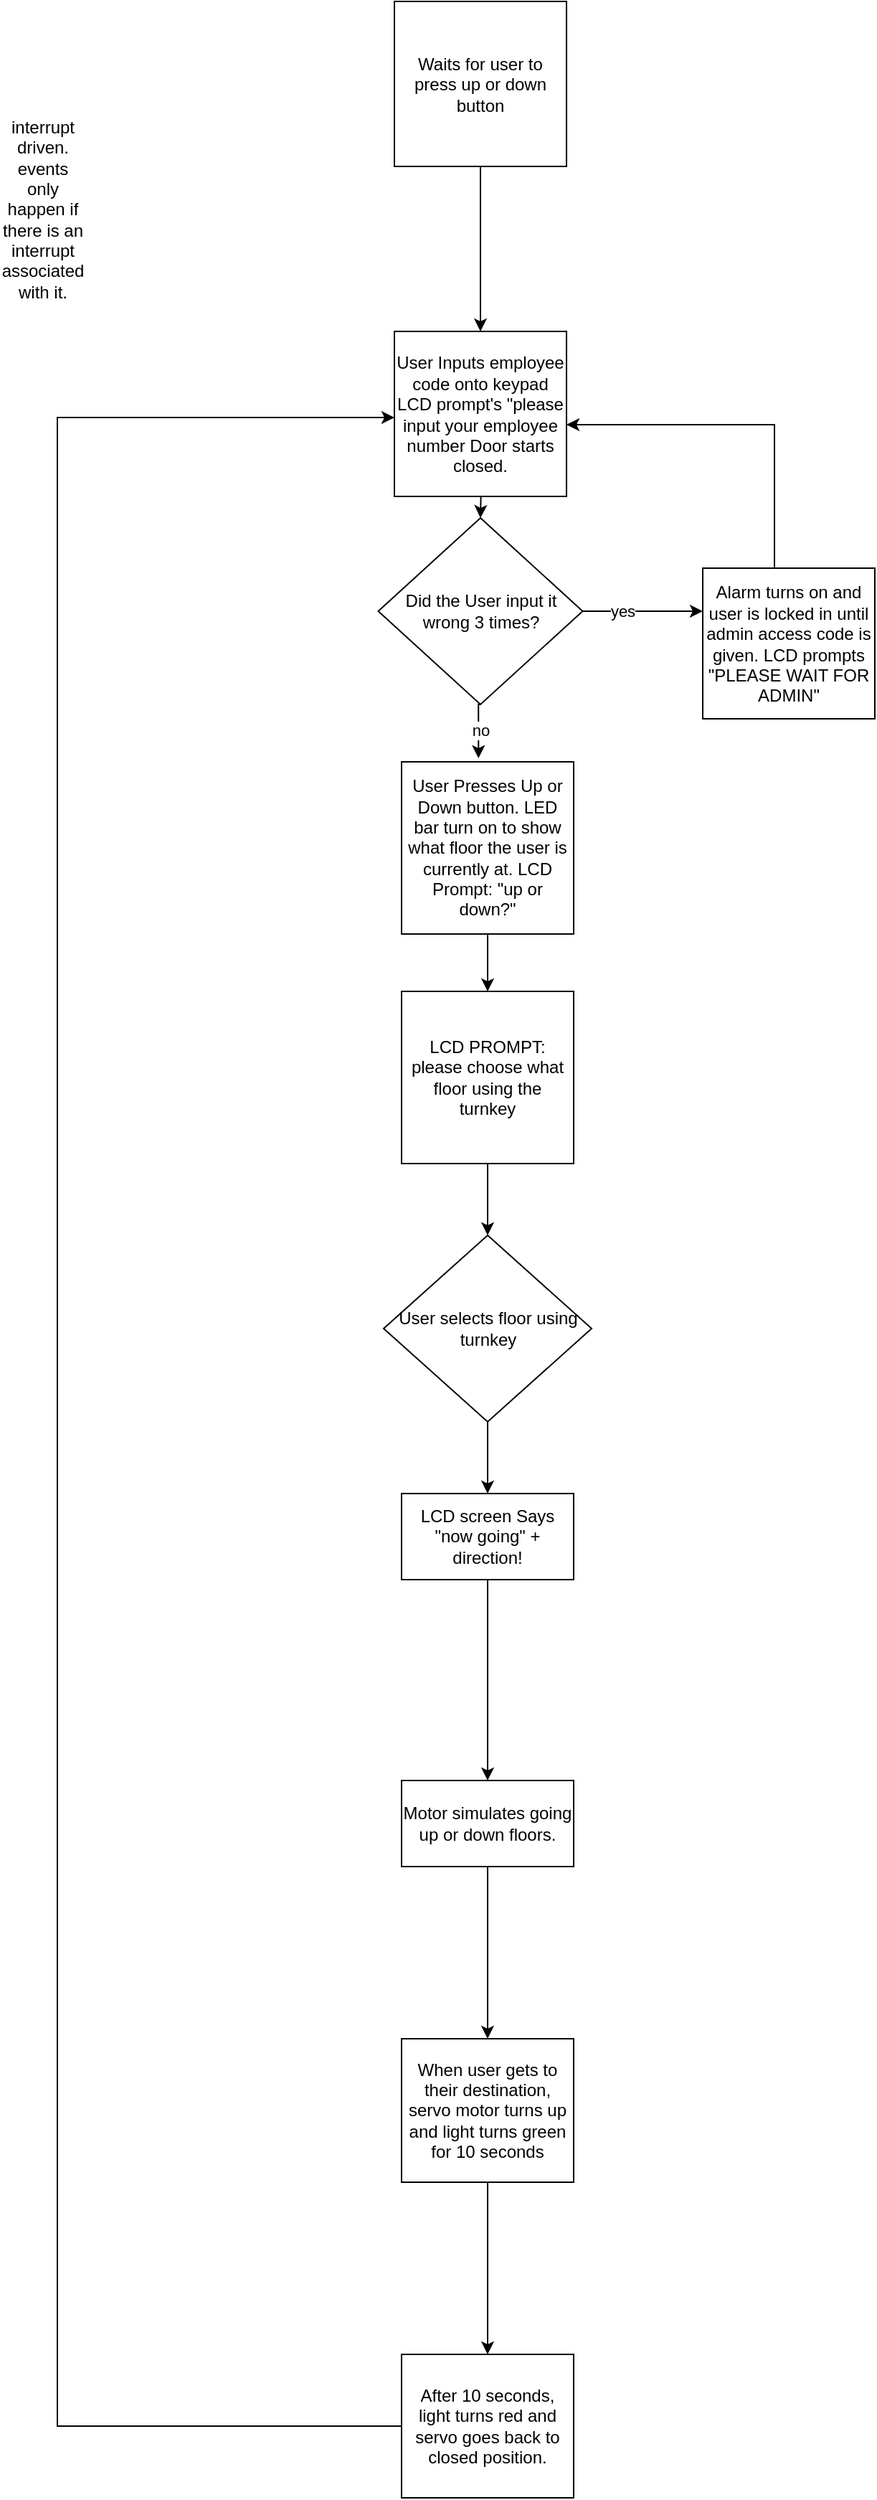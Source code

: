 <mxfile version="26.3.0">
  <diagram name="Page-1" id="RYwiJerEr7neYNAR1BZN">
    <mxGraphModel dx="1106" dy="1655" grid="1" gridSize="10" guides="1" tooltips="1" connect="1" arrows="1" fold="1" page="1" pageScale="1" pageWidth="850" pageHeight="1100" math="0" shadow="0">
      <root>
        <mxCell id="0" />
        <mxCell id="1" parent="0" />
        <mxCell id="fW85EFeijCsHItw4bJKT-2" style="edgeStyle=orthogonalEdgeStyle;rounded=0;orthogonalLoop=1;jettySize=auto;html=1;entryX=0.5;entryY=0;entryDx=0;entryDy=0;" parent="1" source="fW85EFeijCsHItw4bJKT-1" edge="1">
          <mxGeometry relative="1" as="geometry">
            <mxPoint x="490" y="350" as="targetPoint" />
            <Array as="points">
              <mxPoint x="490" y="340" />
              <mxPoint x="490" y="340" />
            </Array>
          </mxGeometry>
        </mxCell>
        <mxCell id="fW85EFeijCsHItw4bJKT-26" value="" style="edgeStyle=orthogonalEdgeStyle;rounded=0;orthogonalLoop=1;jettySize=auto;html=1;" parent="1" source="fW85EFeijCsHItw4bJKT-1" target="fW85EFeijCsHItw4bJKT-25" edge="1">
          <mxGeometry relative="1" as="geometry" />
        </mxCell>
        <mxCell id="fW85EFeijCsHItw4bJKT-1" value="&lt;div&gt;User Presses Up or Down button. LED bar turn on to show what floor the user is currently at. LCD Prompt: &quot;up or down?&quot;&lt;/div&gt;" style="rounded=0;whiteSpace=wrap;html=1;" parent="1" vertex="1">
          <mxGeometry x="430" y="270" width="120" height="120" as="geometry" />
        </mxCell>
        <mxCell id="fW85EFeijCsHItw4bJKT-10" style="edgeStyle=orthogonalEdgeStyle;rounded=0;orthogonalLoop=1;jettySize=auto;html=1;entryX=0.5;entryY=0;entryDx=0;entryDy=0;" parent="1" target="fW85EFeijCsHItw4bJKT-7" edge="1">
          <mxGeometry relative="1" as="geometry">
            <mxPoint x="485" y="50.0" as="sourcePoint" />
          </mxGeometry>
        </mxCell>
        <mxCell id="fW85EFeijCsHItw4bJKT-12" style="edgeStyle=orthogonalEdgeStyle;rounded=0;orthogonalLoop=1;jettySize=auto;html=1;" parent="1" source="fW85EFeijCsHItw4bJKT-7" edge="1">
          <mxGeometry relative="1" as="geometry">
            <mxPoint x="640" y="165" as="targetPoint" />
          </mxGeometry>
        </mxCell>
        <mxCell id="fW85EFeijCsHItw4bJKT-14" value="yes" style="edgeLabel;html=1;align=center;verticalAlign=middle;resizable=0;points=[];" parent="fW85EFeijCsHItw4bJKT-12" vertex="1" connectable="0">
          <mxGeometry x="-0.351" relative="1" as="geometry">
            <mxPoint as="offset" />
          </mxGeometry>
        </mxCell>
        <mxCell id="fW85EFeijCsHItw4bJKT-7" value="Did the User input it wrong 3 times?" style="rhombus;whiteSpace=wrap;html=1;" parent="1" vertex="1">
          <mxGeometry x="413.75" y="100" width="142.5" height="130" as="geometry" />
        </mxCell>
        <mxCell id="fW85EFeijCsHItw4bJKT-20" style="edgeStyle=orthogonalEdgeStyle;rounded=0;orthogonalLoop=1;jettySize=auto;html=1;entryX=1;entryY=0.5;entryDx=0;entryDy=0;" parent="1" source="fW85EFeijCsHItw4bJKT-13" edge="1">
          <mxGeometry relative="1" as="geometry">
            <mxPoint x="545" y="35.0" as="targetPoint" />
            <Array as="points">
              <mxPoint x="690" y="35" />
            </Array>
          </mxGeometry>
        </mxCell>
        <mxCell id="fW85EFeijCsHItw4bJKT-13" value="Alarm turns on and user is locked in until admin access code is given. LCD prompts &quot;PLEASE WAIT FOR ADMIN&quot;" style="rounded=0;whiteSpace=wrap;html=1;" parent="1" vertex="1">
          <mxGeometry x="640" y="135" width="120" height="105" as="geometry" />
        </mxCell>
        <mxCell id="fW85EFeijCsHItw4bJKT-16" style="edgeStyle=orthogonalEdgeStyle;rounded=0;orthogonalLoop=1;jettySize=auto;html=1;exitX=0.5;exitY=1;exitDx=0;exitDy=0;entryX=0.447;entryY=-0.021;entryDx=0;entryDy=0;entryPerimeter=0;" parent="1" source="fW85EFeijCsHItw4bJKT-7" target="fW85EFeijCsHItw4bJKT-1" edge="1">
          <mxGeometry relative="1" as="geometry" />
        </mxCell>
        <mxCell id="fW85EFeijCsHItw4bJKT-17" value="no" style="edgeLabel;html=1;align=center;verticalAlign=middle;resizable=0;points=[];" parent="fW85EFeijCsHItw4bJKT-16" vertex="1" connectable="0">
          <mxGeometry x="-0.032" y="1" relative="1" as="geometry">
            <mxPoint as="offset" />
          </mxGeometry>
        </mxCell>
        <mxCell id="fW85EFeijCsHItw4bJKT-22" value="User Inputs employee code onto keypad LCD prompt&#39;s &quot;please input your employee number Door starts closed." style="rounded=0;whiteSpace=wrap;html=1;" parent="1" vertex="1">
          <mxGeometry x="425" y="-30" width="120" height="115" as="geometry" />
        </mxCell>
        <mxCell id="fW85EFeijCsHItw4bJKT-31" style="edgeStyle=orthogonalEdgeStyle;rounded=0;orthogonalLoop=1;jettySize=auto;html=1;entryX=0.5;entryY=0;entryDx=0;entryDy=0;" parent="1" source="fW85EFeijCsHItw4bJKT-25" target="fW85EFeijCsHItw4bJKT-27" edge="1">
          <mxGeometry relative="1" as="geometry" />
        </mxCell>
        <mxCell id="fW85EFeijCsHItw4bJKT-25" value="LCD PROMPT: please choose what floor using the turnkey" style="rounded=0;whiteSpace=wrap;html=1;" parent="1" vertex="1">
          <mxGeometry x="430" y="430" width="120" height="120" as="geometry" />
        </mxCell>
        <mxCell id="fW85EFeijCsHItw4bJKT-34" style="edgeStyle=orthogonalEdgeStyle;rounded=0;orthogonalLoop=1;jettySize=auto;html=1;entryX=0.5;entryY=0;entryDx=0;entryDy=0;" parent="1" source="fW85EFeijCsHItw4bJKT-27" target="fW85EFeijCsHItw4bJKT-37" edge="1">
          <mxGeometry relative="1" as="geometry">
            <mxPoint x="489.995" y="770" as="targetPoint" />
          </mxGeometry>
        </mxCell>
        <mxCell id="fW85EFeijCsHItw4bJKT-27" value="User selects floor using turnkey" style="rhombus;whiteSpace=wrap;html=1;" parent="1" vertex="1">
          <mxGeometry x="417.5" y="600" width="145" height="130" as="geometry" />
        </mxCell>
        <mxCell id="fW85EFeijCsHItw4bJKT-40" style="edgeStyle=orthogonalEdgeStyle;rounded=0;orthogonalLoop=1;jettySize=auto;html=1;entryX=0.5;entryY=0;entryDx=0;entryDy=0;" parent="1" source="fW85EFeijCsHItw4bJKT-37" target="fW85EFeijCsHItw4bJKT-39" edge="1">
          <mxGeometry relative="1" as="geometry" />
        </mxCell>
        <mxCell id="fW85EFeijCsHItw4bJKT-37" value="LCD screen Says &quot;now going&quot; + direction!" style="rounded=0;whiteSpace=wrap;html=1;" parent="1" vertex="1">
          <mxGeometry x="429.99" y="780" width="120" height="60" as="geometry" />
        </mxCell>
        <mxCell id="fW85EFeijCsHItw4bJKT-42" style="edgeStyle=orthogonalEdgeStyle;rounded=0;orthogonalLoop=1;jettySize=auto;html=1;entryX=0.5;entryY=0;entryDx=0;entryDy=0;" parent="1" source="fW85EFeijCsHItw4bJKT-39" target="fW85EFeijCsHItw4bJKT-41" edge="1">
          <mxGeometry relative="1" as="geometry" />
        </mxCell>
        <mxCell id="fW85EFeijCsHItw4bJKT-39" value="Motor simulates going up or down floors." style="rounded=0;whiteSpace=wrap;html=1;" parent="1" vertex="1">
          <mxGeometry x="430" y="980" width="120" height="60" as="geometry" />
        </mxCell>
        <mxCell id="fW85EFeijCsHItw4bJKT-45" style="edgeStyle=orthogonalEdgeStyle;rounded=0;orthogonalLoop=1;jettySize=auto;html=1;" parent="1" source="fW85EFeijCsHItw4bJKT-41" target="fW85EFeijCsHItw4bJKT-44" edge="1">
          <mxGeometry relative="1" as="geometry" />
        </mxCell>
        <mxCell id="fW85EFeijCsHItw4bJKT-41" value="When user gets to their destination, servo motor turns up and light turns green for 10 seconds" style="rounded=0;whiteSpace=wrap;html=1;" parent="1" vertex="1">
          <mxGeometry x="429.99" y="1160" width="120" height="100" as="geometry" />
        </mxCell>
        <mxCell id="fW85EFeijCsHItw4bJKT-44" value="After 10 seconds, light turns red and servo goes back to closed position. " style="rounded=0;whiteSpace=wrap;html=1;" parent="1" vertex="1">
          <mxGeometry x="429.99" y="1380" width="120" height="100" as="geometry" />
        </mxCell>
        <mxCell id="fW85EFeijCsHItw4bJKT-50" style="edgeStyle=orthogonalEdgeStyle;rounded=0;orthogonalLoop=1;jettySize=auto;html=1;entryX=0;entryY=0.435;entryDx=0;entryDy=0;entryPerimeter=0;exitX=0;exitY=0.5;exitDx=0;exitDy=0;" parent="1" source="fW85EFeijCsHItw4bJKT-44" edge="1">
          <mxGeometry relative="1" as="geometry">
            <mxPoint x="425" y="1430" as="sourcePoint" />
            <mxPoint x="424.99" y="30.025" as="targetPoint" />
            <Array as="points">
              <mxPoint x="190" y="1430" />
              <mxPoint x="190" y="30" />
            </Array>
          </mxGeometry>
        </mxCell>
        <mxCell id="q5MYbPizB6dAkKOQLBqU-3" style="edgeStyle=orthogonalEdgeStyle;rounded=0;orthogonalLoop=1;jettySize=auto;html=1;entryX=0.5;entryY=0;entryDx=0;entryDy=0;" edge="1" parent="1" source="q5MYbPizB6dAkKOQLBqU-2" target="fW85EFeijCsHItw4bJKT-22">
          <mxGeometry relative="1" as="geometry" />
        </mxCell>
        <mxCell id="q5MYbPizB6dAkKOQLBqU-2" value="Waits for user to press up or down button" style="rounded=0;whiteSpace=wrap;html=1;" vertex="1" parent="1">
          <mxGeometry x="425" y="-260" width="120" height="115" as="geometry" />
        </mxCell>
        <mxCell id="q5MYbPizB6dAkKOQLBqU-4" value="interrupt driven. events only happen if there is an interrupt associated with it." style="text;html=1;align=center;verticalAlign=middle;whiteSpace=wrap;rounded=0;" vertex="1" parent="1">
          <mxGeometry x="150" y="-130" width="60" height="30" as="geometry" />
        </mxCell>
      </root>
    </mxGraphModel>
  </diagram>
</mxfile>
